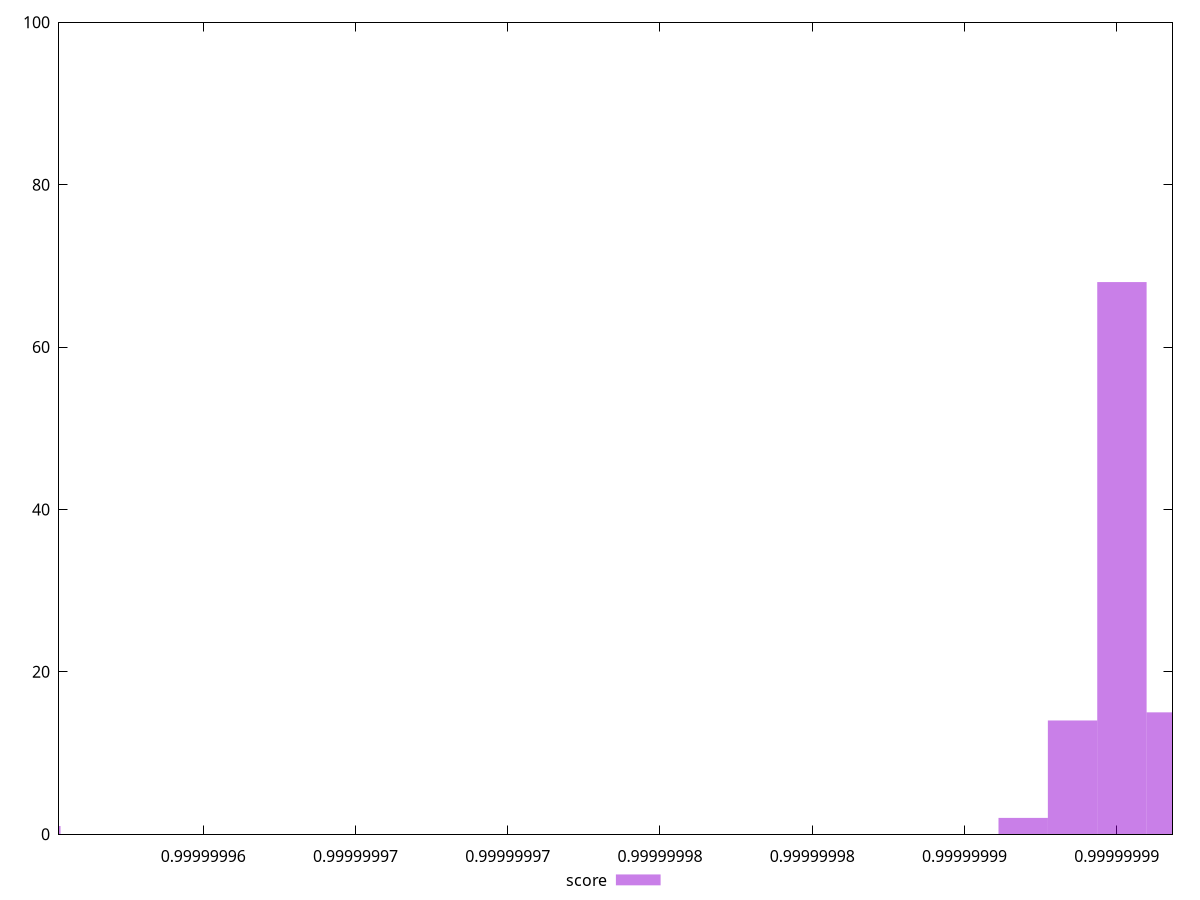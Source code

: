 reset

$score <<EOF
0.9999999951725177 68
0.9999999935512441 14
0.9999999967937913 15
0.9999999595044992 1
0.9999999919299706 2
EOF

set key outside below
set boxwidth 1.6212735710521358e-9
set xrange [0.9999999602657192:0.9999999968335389]
set yrange [0:100]
set style fill transparent solid 0.5 noborder
set terminal svg size 640, 490 enhanced background rgb 'white'
set output "report_00007_2020-12-11T15:55:29.892Z/bootup-time/samples/pages+cached+noexternal+nosvg/score/histogram.svg"

plot $score title "score" with boxes

reset
